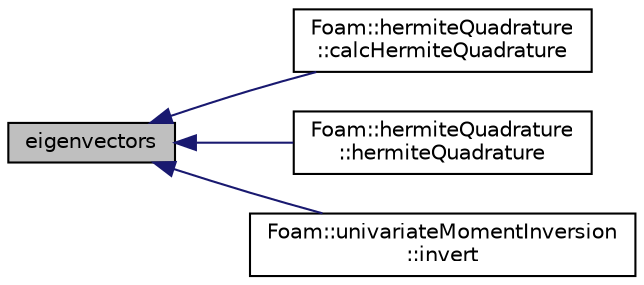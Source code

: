 digraph "eigenvectors"
{
  bgcolor="transparent";
  edge [fontname="Helvetica",fontsize="10",labelfontname="Helvetica",labelfontsize="10"];
  node [fontname="Helvetica",fontsize="10",shape=record];
  rankdir="LR";
  Node14 [label="eigenvectors",height=0.2,width=0.4,color="black", fillcolor="grey75", style="filled", fontcolor="black"];
  Node14 -> Node15 [dir="back",color="midnightblue",fontsize="10",style="solid",fontname="Helvetica"];
  Node15 [label="Foam::hermiteQuadrature\l::calcHermiteQuadrature",height=0.2,width=0.4,color="black",URL="$a01892.html#a34322b582d3e8a8ffe6326d70f188fe7"];
  Node14 -> Node16 [dir="back",color="midnightblue",fontsize="10",style="solid",fontname="Helvetica"];
  Node16 [label="Foam::hermiteQuadrature\l::hermiteQuadrature",height=0.2,width=0.4,color="black",URL="$a01892.html#a54fda1eff92961a4338bb81d11e3eac7",tooltip="Construct from a scalarDiagonalMatrix. "];
  Node14 -> Node17 [dir="back",color="midnightblue",fontsize="10",style="solid",fontname="Helvetica"];
  Node17 [label="Foam::univariateMomentInversion\l::invert",height=0.2,width=0.4,color="black",URL="$a02012.html#af2d72953108395e48c42760a2f79fa5b",tooltip="Invert the set of moments to compute weights and abscissae. "];
}
